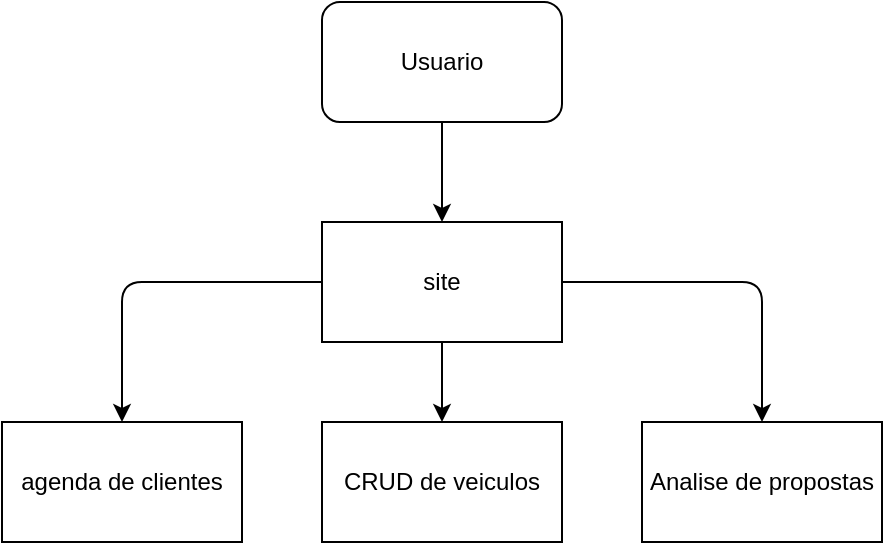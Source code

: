 <mxfile>
    <diagram id="-FcIOCdEi6ON2N4G3hjw" name="Page-1">
        <mxGraphModel dx="726" dy="794" grid="1" gridSize="10" guides="1" tooltips="1" connect="1" arrows="1" fold="1" page="1" pageScale="1" pageWidth="850" pageHeight="1100" math="0" shadow="0">
            <root>
                <mxCell id="0"/>
                <mxCell id="1" parent="0"/>
                <mxCell id="4" style="edgeStyle=none;html=1;entryX=0.5;entryY=0;entryDx=0;entryDy=0;" edge="1" parent="1" source="2" target="3">
                    <mxGeometry relative="1" as="geometry"/>
                </mxCell>
                <mxCell id="2" value="Usuario" style="rounded=1;whiteSpace=wrap;html=1;" vertex="1" parent="1">
                    <mxGeometry x="330" y="200" width="120" height="60" as="geometry"/>
                </mxCell>
                <mxCell id="9" style="edgeStyle=none;html=1;entryX=0.5;entryY=0;entryDx=0;entryDy=0;" edge="1" parent="1" source="3" target="8">
                    <mxGeometry relative="1" as="geometry">
                        <Array as="points">
                            <mxPoint x="230" y="340"/>
                        </Array>
                    </mxGeometry>
                </mxCell>
                <mxCell id="12" style="edgeStyle=none;html=1;entryX=0.5;entryY=0;entryDx=0;entryDy=0;exitX=1;exitY=0.5;exitDx=0;exitDy=0;" edge="1" parent="1" source="3" target="7">
                    <mxGeometry relative="1" as="geometry">
                        <mxPoint x="550" y="340" as="targetPoint"/>
                        <Array as="points">
                            <mxPoint x="550" y="340"/>
                        </Array>
                    </mxGeometry>
                </mxCell>
                <mxCell id="13" style="edgeStyle=none;html=1;entryX=0.5;entryY=0;entryDx=0;entryDy=0;" edge="1" parent="1" source="3" target="6">
                    <mxGeometry relative="1" as="geometry"/>
                </mxCell>
                <mxCell id="3" value="site" style="rounded=0;whiteSpace=wrap;html=1;" vertex="1" parent="1">
                    <mxGeometry x="330" y="310" width="120" height="60" as="geometry"/>
                </mxCell>
                <mxCell id="6" value="CRUD de veiculos" style="rounded=0;whiteSpace=wrap;html=1;" vertex="1" parent="1">
                    <mxGeometry x="330" y="410" width="120" height="60" as="geometry"/>
                </mxCell>
                <mxCell id="7" value="Analise de propostas" style="rounded=0;whiteSpace=wrap;html=1;" vertex="1" parent="1">
                    <mxGeometry x="490" y="410" width="120" height="60" as="geometry"/>
                </mxCell>
                <mxCell id="8" value="agenda de clientes" style="rounded=0;whiteSpace=wrap;html=1;" vertex="1" parent="1">
                    <mxGeometry x="170" y="410" width="120" height="60" as="geometry"/>
                </mxCell>
            </root>
        </mxGraphModel>
    </diagram>
</mxfile>